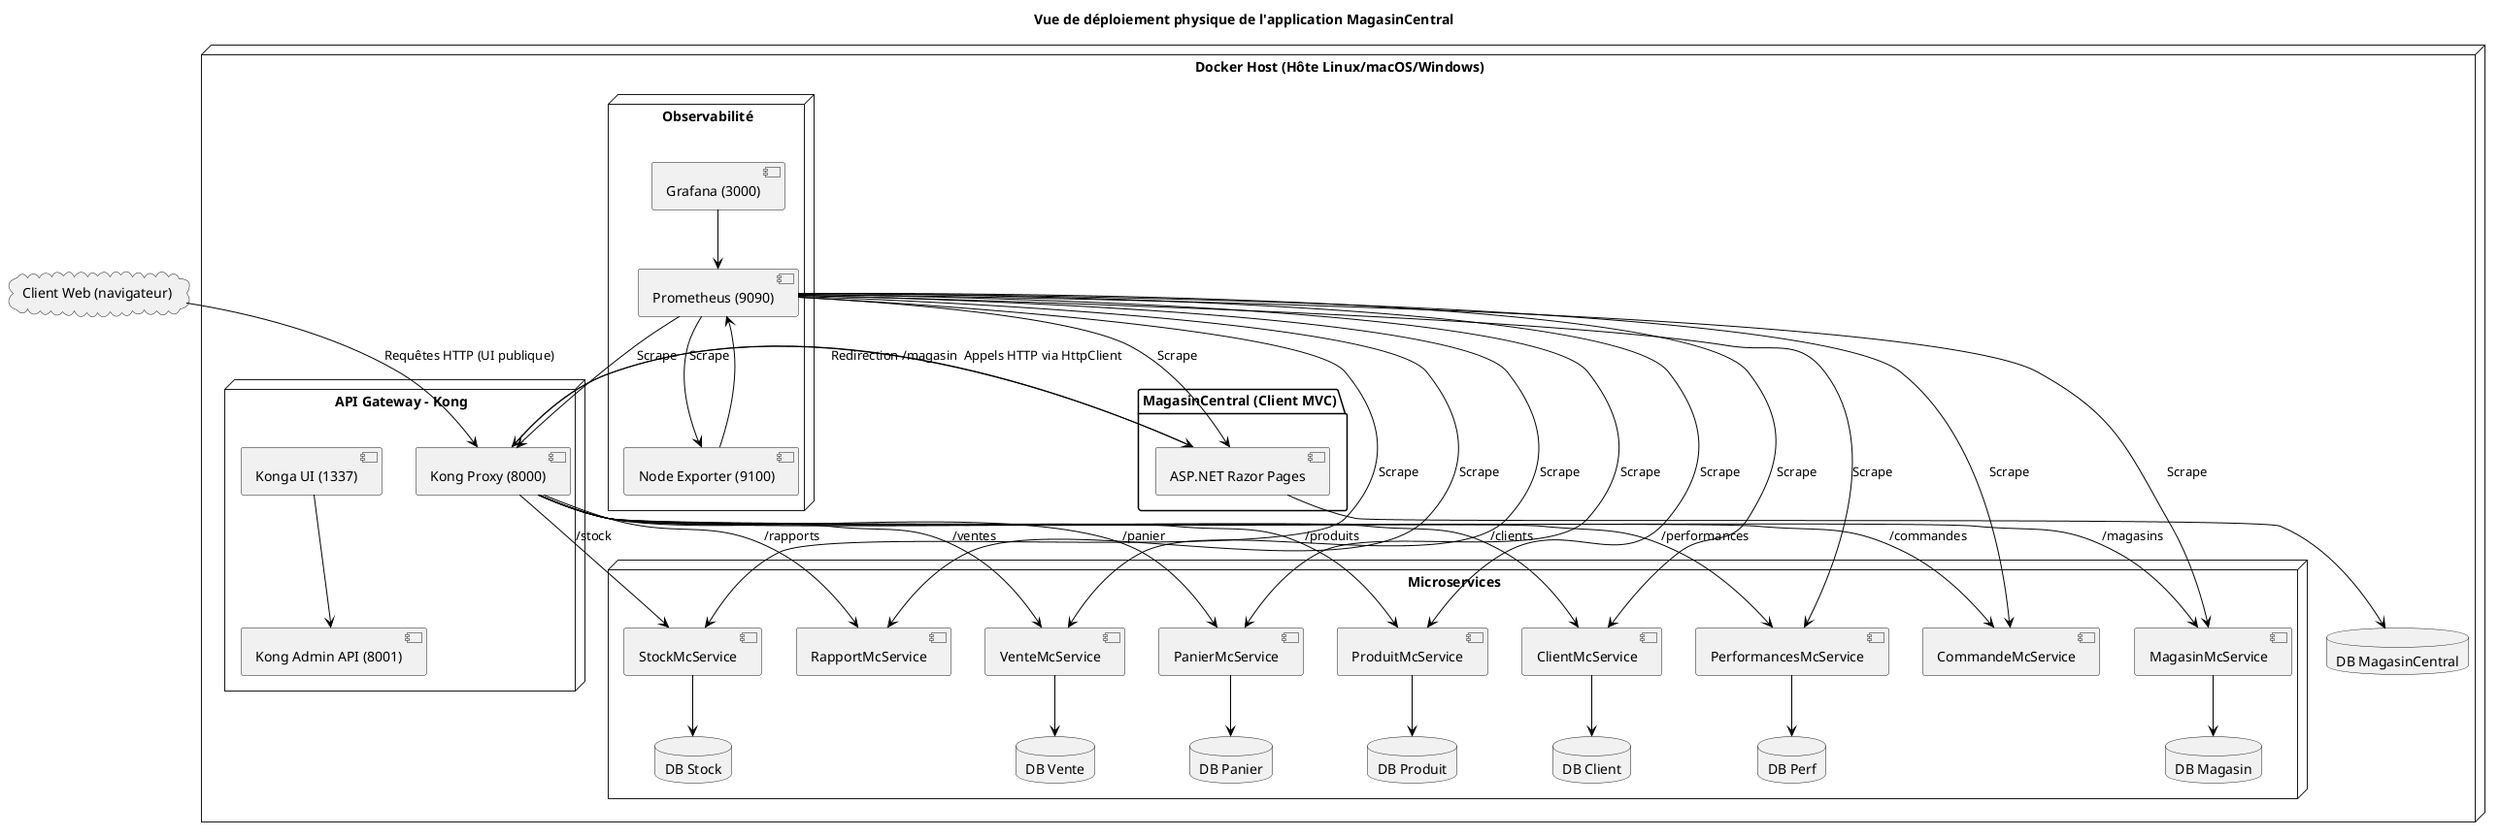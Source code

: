 @startuml Vue de déploiement physique
title Vue de déploiement physique de l'application MagasinCentral
!define RECTANGLE class
skinparam class {
  BackgroundColor White
  ArrowColor Black
  BorderColor Black
}

cloud "Client Web (navigateur)" as Client

node "Docker Host (Hôte Linux/macOS/Windows)" {
    
    node "API Gateway - Kong" {
        component "Kong Proxy (8000)" as KongProxy
        component "Kong Admin API (8001)" as KongAdmin
        component "Konga UI (1337)" as Konga
    }

    folder "MagasinCentral (Client MVC)" {
        component "ASP.NET Razor Pages" as MagasinCentral
    }

    database "DB MagasinCentral" as DbApp

    node "Microservices" {
        component "ProduitMcService" as Produit
        database "DB Produit" as DbProduit

        component "ClientMcService" as ClientMc
        database "DB Client" as DbClient

        component "CommandeMcService" as Commande

        component "PanierMcService" as Panier
        database "DB Panier" as DbPanier

        component "VenteMcService" as Vente
        database "DB Vente" as DbVente

        component "StockMcService" as Stock
        database "DB Stock" as DbStock

        component "MagasinMcService" as Magasin
        database "DB Magasin" as DbMagasin

        component "RapportMcService" as Rapport

        component "PerformancesMcService" as Perf
        database "DB Perf" as DbPerf
    }

    node "Observabilité" {
        component "Prometheus (9090)" as Prometheus
        component "Grafana (3000)" as Grafana
        component "Node Exporter (9100)" as NodeExporter
    }
}

' Relations client -> API Gateway
Client --> KongProxy : Requêtes HTTP (UI publique)
KongProxy --> MagasinCentral : Redirection /magasin
KongProxy --> Produit : /produits
KongProxy --> ClientMc : /clients
KongProxy --> Commande : /commandes
KongProxy --> Panier : /panier
KongProxy --> Vente : /ventes
KongProxy --> Stock : /stock
KongProxy --> Magasin : /magasins
KongProxy --> Rapport : /rapports
KongProxy --> Perf : /performances

' Relations interne
MagasinCentral --> KongProxy : Appels HTTP via HttpClient
MagasinCentral --> DbApp

Produit --> DbProduit
ClientMc --> DbClient
Panier --> DbPanier
Vente --> DbVente
Stock --> DbStock
Magasin --> DbMagasin
Perf --> DbPerf

Prometheus --> KongProxy : Scrape
Prometheus --> MagasinCentral : Scrape
Prometheus --> Produit : Scrape
Prometheus --> ClientMc : Scrape
Prometheus --> Commande : Scrape
Prometheus --> Panier : Scrape
Prometheus --> Vente : Scrape
Prometheus --> Stock : Scrape
Prometheus --> Magasin : Scrape
Prometheus --> Rapport : Scrape
Prometheus --> Perf : Scrape
Prometheus --> NodeExporter : Scrape
Grafana --> Prometheus
NodeExporter --> Prometheus

Konga --> KongAdmin

@enduml
